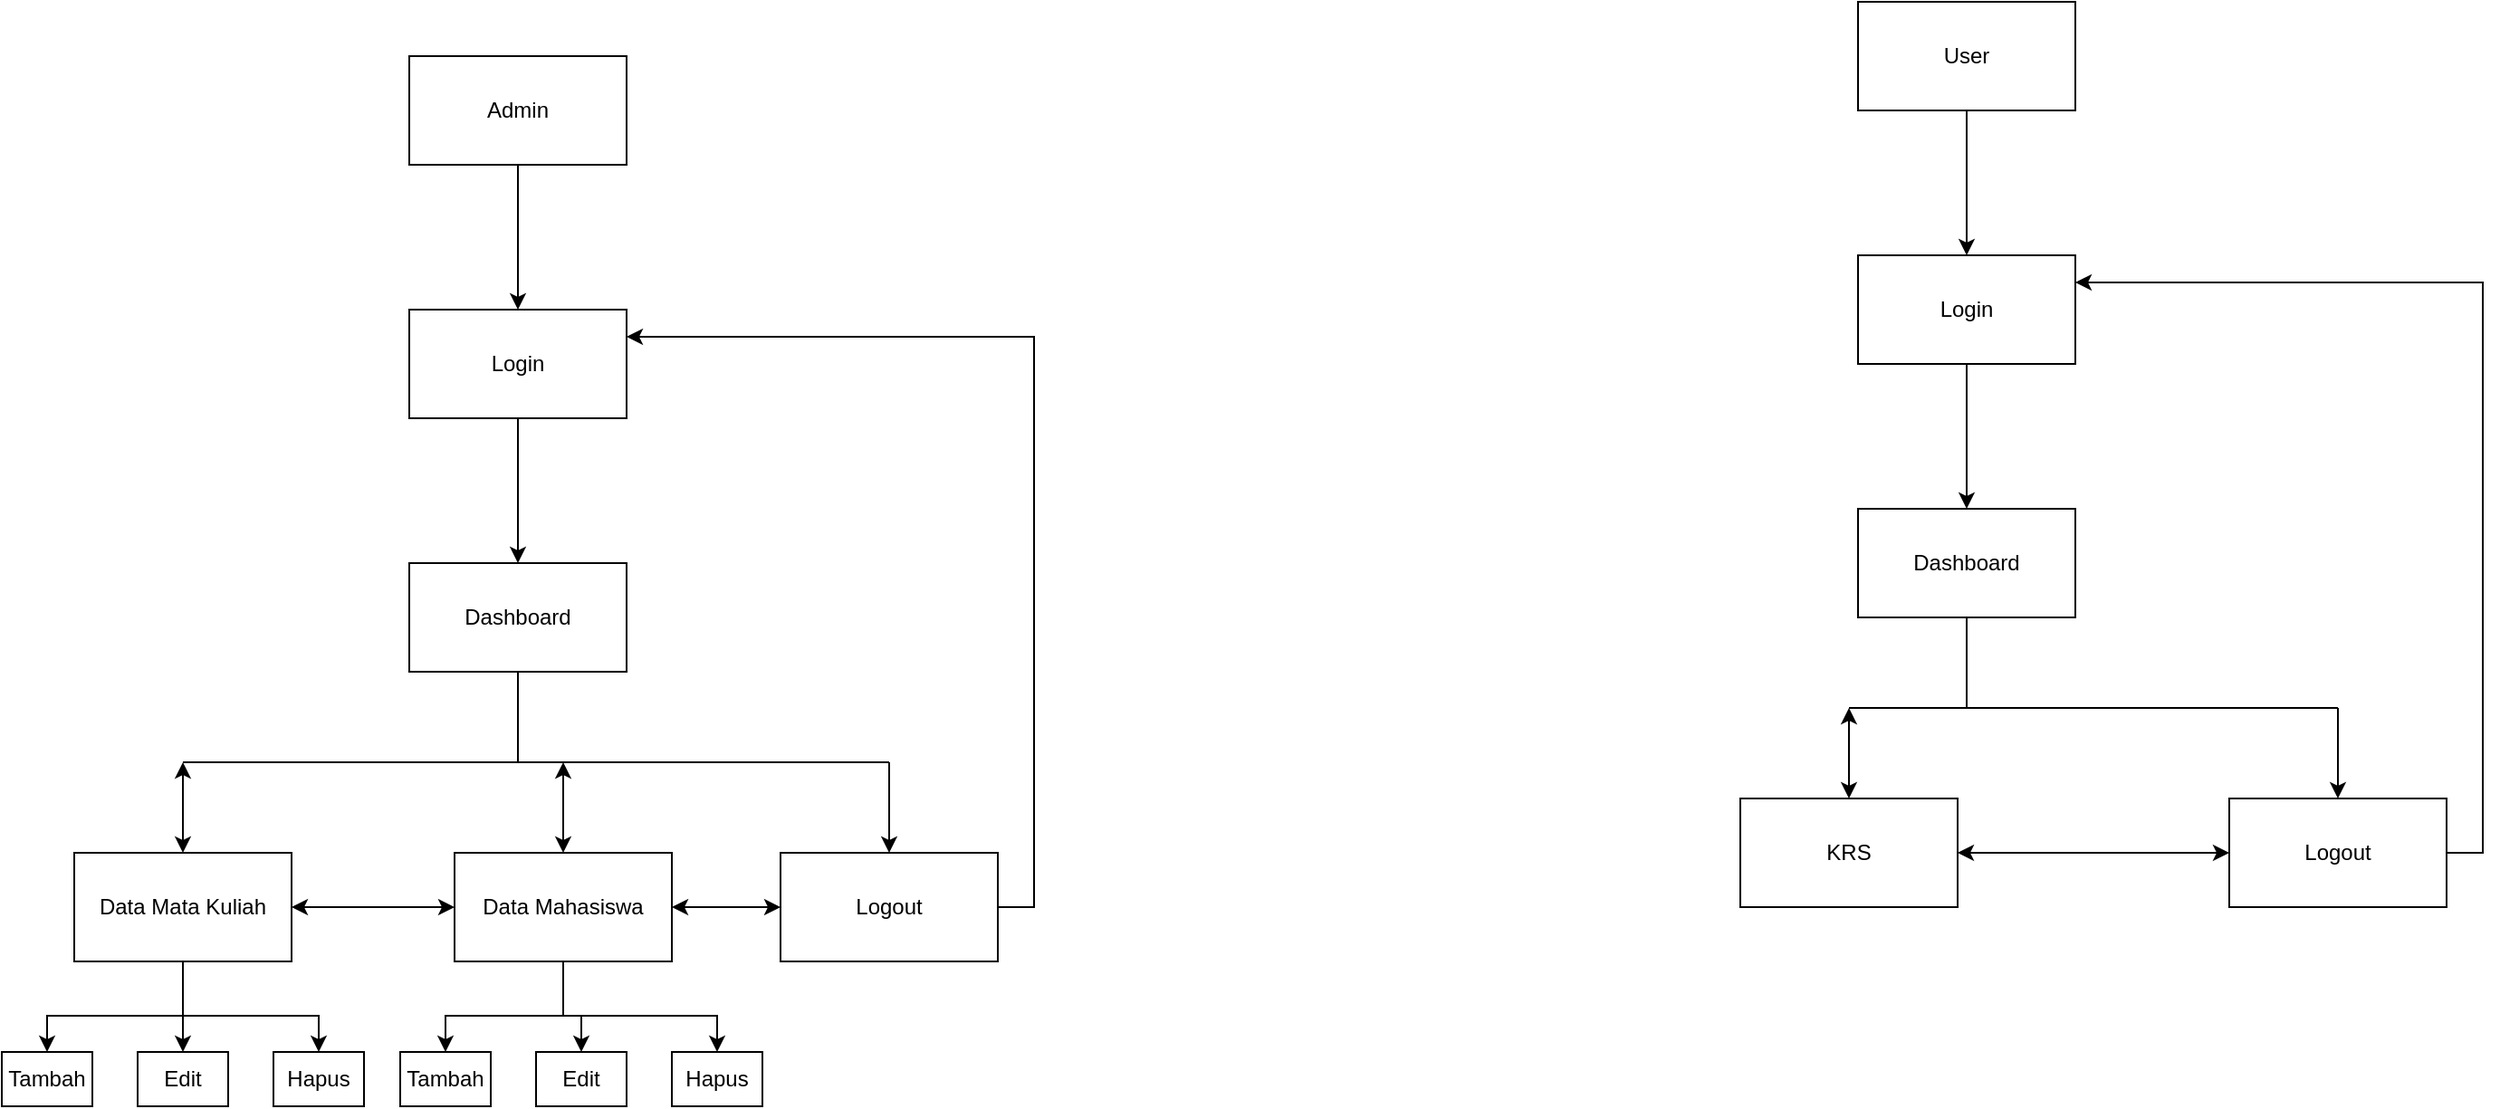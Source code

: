 <mxfile version="15.3.1" type="device"><diagram id="3UB6iUkhvwP7FIjgg6np" name="Page-1"><mxGraphModel dx="1736" dy="964" grid="1" gridSize="10" guides="1" tooltips="1" connect="1" arrows="1" fold="1" page="1" pageScale="1" pageWidth="850" pageHeight="1100" math="0" shadow="0"><root><mxCell id="0"/><mxCell id="1" parent="0"/><mxCell id="N3xLJ3Cg8tny1ivTJ4zS-3" value="" style="edgeStyle=orthogonalEdgeStyle;rounded=0;orthogonalLoop=1;jettySize=auto;html=1;" edge="1" parent="1" source="N3xLJ3Cg8tny1ivTJ4zS-1" target="N3xLJ3Cg8tny1ivTJ4zS-2"><mxGeometry relative="1" as="geometry"/></mxCell><mxCell id="N3xLJ3Cg8tny1ivTJ4zS-1" value="Admin" style="rounded=0;whiteSpace=wrap;html=1;" vertex="1" parent="1"><mxGeometry x="365" y="110" width="120" height="60" as="geometry"/></mxCell><mxCell id="N3xLJ3Cg8tny1ivTJ4zS-5" value="" style="edgeStyle=orthogonalEdgeStyle;rounded=0;orthogonalLoop=1;jettySize=auto;html=1;" edge="1" parent="1" source="N3xLJ3Cg8tny1ivTJ4zS-2" target="N3xLJ3Cg8tny1ivTJ4zS-4"><mxGeometry relative="1" as="geometry"/></mxCell><mxCell id="N3xLJ3Cg8tny1ivTJ4zS-2" value="Login" style="whiteSpace=wrap;html=1;rounded=0;" vertex="1" parent="1"><mxGeometry x="365" y="250" width="120" height="60" as="geometry"/></mxCell><mxCell id="N3xLJ3Cg8tny1ivTJ4zS-33" style="edgeStyle=orthogonalEdgeStyle;rounded=0;orthogonalLoop=1;jettySize=auto;html=1;startArrow=none;startFill=0;endArrow=none;endFill=0;" edge="1" parent="1" source="N3xLJ3Cg8tny1ivTJ4zS-4"><mxGeometry relative="1" as="geometry"><mxPoint x="425" y="500" as="targetPoint"/></mxGeometry></mxCell><mxCell id="N3xLJ3Cg8tny1ivTJ4zS-4" value="Dashboard" style="whiteSpace=wrap;html=1;rounded=0;" vertex="1" parent="1"><mxGeometry x="365" y="390" width="120" height="60" as="geometry"/></mxCell><mxCell id="N3xLJ3Cg8tny1ivTJ4zS-6" value="" style="endArrow=none;html=1;" edge="1" parent="1"><mxGeometry width="50" height="50" relative="1" as="geometry"><mxPoint x="240" y="500" as="sourcePoint"/><mxPoint x="630" y="500" as="targetPoint"/></mxGeometry></mxCell><mxCell id="N3xLJ3Cg8tny1ivTJ4zS-15" style="edgeStyle=orthogonalEdgeStyle;rounded=0;orthogonalLoop=1;jettySize=auto;html=1;entryX=0;entryY=0.5;entryDx=0;entryDy=0;startArrow=classic;startFill=1;endArrow=classic;endFill=1;" edge="1" parent="1" source="N3xLJ3Cg8tny1ivTJ4zS-8" target="N3xLJ3Cg8tny1ivTJ4zS-10"><mxGeometry relative="1" as="geometry"/></mxCell><mxCell id="N3xLJ3Cg8tny1ivTJ4zS-34" style="edgeStyle=orthogonalEdgeStyle;rounded=0;orthogonalLoop=1;jettySize=auto;html=1;startArrow=classic;startFill=1;endArrow=classic;endFill=1;" edge="1" parent="1" source="N3xLJ3Cg8tny1ivTJ4zS-8"><mxGeometry relative="1" as="geometry"><mxPoint x="450" y="500" as="targetPoint"/></mxGeometry></mxCell><mxCell id="N3xLJ3Cg8tny1ivTJ4zS-35" style="edgeStyle=orthogonalEdgeStyle;rounded=0;orthogonalLoop=1;jettySize=auto;html=1;startArrow=none;startFill=0;endArrow=none;endFill=0;" edge="1" parent="1" source="N3xLJ3Cg8tny1ivTJ4zS-8"><mxGeometry relative="1" as="geometry"><mxPoint x="450" y="640" as="targetPoint"/></mxGeometry></mxCell><mxCell id="N3xLJ3Cg8tny1ivTJ4zS-8" value="Data Mahasiswa" style="rounded=0;whiteSpace=wrap;html=1;" vertex="1" parent="1"><mxGeometry x="390" y="550" width="120" height="60" as="geometry"/></mxCell><mxCell id="N3xLJ3Cg8tny1ivTJ4zS-12" style="edgeStyle=orthogonalEdgeStyle;rounded=0;orthogonalLoop=1;jettySize=auto;html=1;startArrow=classic;startFill=1;endArrow=classic;endFill=1;" edge="1" parent="1" source="N3xLJ3Cg8tny1ivTJ4zS-9"><mxGeometry relative="1" as="geometry"><mxPoint x="240" y="500" as="targetPoint"/></mxGeometry></mxCell><mxCell id="N3xLJ3Cg8tny1ivTJ4zS-14" style="edgeStyle=orthogonalEdgeStyle;rounded=0;orthogonalLoop=1;jettySize=auto;html=1;startArrow=classic;startFill=1;endArrow=classic;endFill=1;entryX=0;entryY=0.5;entryDx=0;entryDy=0;" edge="1" parent="1" source="N3xLJ3Cg8tny1ivTJ4zS-9" target="N3xLJ3Cg8tny1ivTJ4zS-8"><mxGeometry relative="1" as="geometry"><mxPoint x="360" y="580" as="targetPoint"/></mxGeometry></mxCell><mxCell id="N3xLJ3Cg8tny1ivTJ4zS-19" style="edgeStyle=orthogonalEdgeStyle;rounded=0;orthogonalLoop=1;jettySize=auto;html=1;startArrow=none;startFill=0;endArrow=none;endFill=0;" edge="1" parent="1" source="N3xLJ3Cg8tny1ivTJ4zS-9"><mxGeometry relative="1" as="geometry"><mxPoint x="240" y="640.0" as="targetPoint"/></mxGeometry></mxCell><mxCell id="N3xLJ3Cg8tny1ivTJ4zS-9" value="Data Mata Kuliah" style="rounded=0;whiteSpace=wrap;html=1;" vertex="1" parent="1"><mxGeometry x="180" y="550" width="120" height="60" as="geometry"/></mxCell><mxCell id="N3xLJ3Cg8tny1ivTJ4zS-11" style="edgeStyle=orthogonalEdgeStyle;rounded=0;orthogonalLoop=1;jettySize=auto;html=1;startArrow=classic;startFill=1;endArrow=none;endFill=0;" edge="1" parent="1" source="N3xLJ3Cg8tny1ivTJ4zS-10"><mxGeometry relative="1" as="geometry"><mxPoint x="630" y="500" as="targetPoint"/></mxGeometry></mxCell><mxCell id="N3xLJ3Cg8tny1ivTJ4zS-17" style="edgeStyle=orthogonalEdgeStyle;rounded=0;orthogonalLoop=1;jettySize=auto;html=1;entryX=1;entryY=0.25;entryDx=0;entryDy=0;startArrow=none;startFill=0;endArrow=classic;endFill=1;" edge="1" parent="1" source="N3xLJ3Cg8tny1ivTJ4zS-10" target="N3xLJ3Cg8tny1ivTJ4zS-2"><mxGeometry relative="1" as="geometry"><Array as="points"><mxPoint x="710" y="580"/><mxPoint x="710" y="265"/></Array></mxGeometry></mxCell><mxCell id="N3xLJ3Cg8tny1ivTJ4zS-10" value="Logout" style="rounded=0;whiteSpace=wrap;html=1;" vertex="1" parent="1"><mxGeometry x="570" y="550" width="120" height="60" as="geometry"/></mxCell><mxCell id="N3xLJ3Cg8tny1ivTJ4zS-18" value="" style="endArrow=none;html=1;" edge="1" parent="1"><mxGeometry width="50" height="50" relative="1" as="geometry"><mxPoint x="170" y="640" as="sourcePoint"/><mxPoint x="310" y="640" as="targetPoint"/></mxGeometry></mxCell><mxCell id="N3xLJ3Cg8tny1ivTJ4zS-24" style="edgeStyle=orthogonalEdgeStyle;rounded=0;orthogonalLoop=1;jettySize=auto;html=1;startArrow=classic;startFill=1;endArrow=none;endFill=0;" edge="1" parent="1" source="N3xLJ3Cg8tny1ivTJ4zS-20"><mxGeometry relative="1" as="geometry"><mxPoint x="240" y="640" as="targetPoint"/></mxGeometry></mxCell><mxCell id="N3xLJ3Cg8tny1ivTJ4zS-20" value="Edit" style="rounded=0;whiteSpace=wrap;html=1;" vertex="1" parent="1"><mxGeometry x="215" y="660" width="50" height="30" as="geometry"/></mxCell><mxCell id="N3xLJ3Cg8tny1ivTJ4zS-23" style="edgeStyle=orthogonalEdgeStyle;rounded=0;orthogonalLoop=1;jettySize=auto;html=1;startArrow=classic;startFill=1;endArrow=none;endFill=0;" edge="1" parent="1" source="N3xLJ3Cg8tny1ivTJ4zS-21"><mxGeometry relative="1" as="geometry"><mxPoint x="175" y="640" as="targetPoint"/></mxGeometry></mxCell><mxCell id="N3xLJ3Cg8tny1ivTJ4zS-21" value="Tambah" style="rounded=0;whiteSpace=wrap;html=1;" vertex="1" parent="1"><mxGeometry x="140" y="660" width="50" height="30" as="geometry"/></mxCell><mxCell id="N3xLJ3Cg8tny1ivTJ4zS-25" style="edgeStyle=orthogonalEdgeStyle;rounded=0;orthogonalLoop=1;jettySize=auto;html=1;startArrow=classic;startFill=1;endArrow=none;endFill=0;" edge="1" parent="1" source="N3xLJ3Cg8tny1ivTJ4zS-22"><mxGeometry relative="1" as="geometry"><mxPoint x="305" y="640" as="targetPoint"/></mxGeometry></mxCell><mxCell id="N3xLJ3Cg8tny1ivTJ4zS-22" value="Hapus" style="rounded=0;whiteSpace=wrap;html=1;" vertex="1" parent="1"><mxGeometry x="290" y="660" width="50" height="30" as="geometry"/></mxCell><mxCell id="N3xLJ3Cg8tny1ivTJ4zS-26" value="" style="endArrow=none;html=1;" edge="1" parent="1"><mxGeometry width="50" height="50" relative="1" as="geometry"><mxPoint x="390" y="640" as="sourcePoint"/><mxPoint x="530" y="640" as="targetPoint"/></mxGeometry></mxCell><mxCell id="N3xLJ3Cg8tny1ivTJ4zS-27" style="edgeStyle=orthogonalEdgeStyle;rounded=0;orthogonalLoop=1;jettySize=auto;html=1;startArrow=classic;startFill=1;endArrow=none;endFill=0;" edge="1" parent="1" source="N3xLJ3Cg8tny1ivTJ4zS-28"><mxGeometry relative="1" as="geometry"><mxPoint x="460" y="640" as="targetPoint"/></mxGeometry></mxCell><mxCell id="N3xLJ3Cg8tny1ivTJ4zS-28" value="Edit" style="rounded=0;whiteSpace=wrap;html=1;" vertex="1" parent="1"><mxGeometry x="435" y="660" width="50" height="30" as="geometry"/></mxCell><mxCell id="N3xLJ3Cg8tny1ivTJ4zS-29" style="edgeStyle=orthogonalEdgeStyle;rounded=0;orthogonalLoop=1;jettySize=auto;html=1;startArrow=classic;startFill=1;endArrow=none;endFill=0;" edge="1" parent="1" source="N3xLJ3Cg8tny1ivTJ4zS-30"><mxGeometry relative="1" as="geometry"><mxPoint x="395" y="640" as="targetPoint"/></mxGeometry></mxCell><mxCell id="N3xLJ3Cg8tny1ivTJ4zS-30" value="Tambah" style="rounded=0;whiteSpace=wrap;html=1;" vertex="1" parent="1"><mxGeometry x="360" y="660" width="50" height="30" as="geometry"/></mxCell><mxCell id="N3xLJ3Cg8tny1ivTJ4zS-31" style="edgeStyle=orthogonalEdgeStyle;rounded=0;orthogonalLoop=1;jettySize=auto;html=1;startArrow=classic;startFill=1;endArrow=none;endFill=0;" edge="1" parent="1" source="N3xLJ3Cg8tny1ivTJ4zS-32"><mxGeometry relative="1" as="geometry"><mxPoint x="525" y="640" as="targetPoint"/></mxGeometry></mxCell><mxCell id="N3xLJ3Cg8tny1ivTJ4zS-32" value="Hapus" style="rounded=0;whiteSpace=wrap;html=1;" vertex="1" parent="1"><mxGeometry x="510" y="660" width="50" height="30" as="geometry"/></mxCell><mxCell id="N3xLJ3Cg8tny1ivTJ4zS-36" value="" style="edgeStyle=orthogonalEdgeStyle;rounded=0;orthogonalLoop=1;jettySize=auto;html=1;" edge="1" parent="1" source="N3xLJ3Cg8tny1ivTJ4zS-37" target="N3xLJ3Cg8tny1ivTJ4zS-39"><mxGeometry relative="1" as="geometry"/></mxCell><mxCell id="N3xLJ3Cg8tny1ivTJ4zS-37" value="User" style="rounded=0;whiteSpace=wrap;html=1;" vertex="1" parent="1"><mxGeometry x="1165" y="80" width="120" height="60" as="geometry"/></mxCell><mxCell id="N3xLJ3Cg8tny1ivTJ4zS-38" value="" style="edgeStyle=orthogonalEdgeStyle;rounded=0;orthogonalLoop=1;jettySize=auto;html=1;" edge="1" parent="1" source="N3xLJ3Cg8tny1ivTJ4zS-39" target="N3xLJ3Cg8tny1ivTJ4zS-41"><mxGeometry relative="1" as="geometry"/></mxCell><mxCell id="N3xLJ3Cg8tny1ivTJ4zS-39" value="Login" style="whiteSpace=wrap;html=1;rounded=0;" vertex="1" parent="1"><mxGeometry x="1165" y="220" width="120" height="60" as="geometry"/></mxCell><mxCell id="N3xLJ3Cg8tny1ivTJ4zS-40" style="edgeStyle=orthogonalEdgeStyle;rounded=0;orthogonalLoop=1;jettySize=auto;html=1;startArrow=none;startFill=0;endArrow=none;endFill=0;" edge="1" parent="1" source="N3xLJ3Cg8tny1ivTJ4zS-41"><mxGeometry relative="1" as="geometry"><mxPoint x="1225.0" y="470" as="targetPoint"/></mxGeometry></mxCell><mxCell id="N3xLJ3Cg8tny1ivTJ4zS-41" value="Dashboard" style="whiteSpace=wrap;html=1;rounded=0;" vertex="1" parent="1"><mxGeometry x="1165" y="360" width="120" height="60" as="geometry"/></mxCell><mxCell id="N3xLJ3Cg8tny1ivTJ4zS-42" value="" style="endArrow=none;html=1;" edge="1" parent="1"><mxGeometry width="50" height="50" relative="1" as="geometry"><mxPoint x="1160" y="470" as="sourcePoint"/><mxPoint x="1430" y="470" as="targetPoint"/></mxGeometry></mxCell><mxCell id="N3xLJ3Cg8tny1ivTJ4zS-51" style="edgeStyle=orthogonalEdgeStyle;rounded=0;orthogonalLoop=1;jettySize=auto;html=1;startArrow=classic;startFill=1;endArrow=none;endFill=0;" edge="1" parent="1" source="N3xLJ3Cg8tny1ivTJ4zS-53"><mxGeometry relative="1" as="geometry"><mxPoint x="1430" y="470" as="targetPoint"/></mxGeometry></mxCell><mxCell id="N3xLJ3Cg8tny1ivTJ4zS-52" style="edgeStyle=orthogonalEdgeStyle;rounded=0;orthogonalLoop=1;jettySize=auto;html=1;entryX=1;entryY=0.25;entryDx=0;entryDy=0;startArrow=none;startFill=0;endArrow=classic;endFill=1;" edge="1" parent="1" source="N3xLJ3Cg8tny1ivTJ4zS-53" target="N3xLJ3Cg8tny1ivTJ4zS-39"><mxGeometry relative="1" as="geometry"><Array as="points"><mxPoint x="1510" y="550"/><mxPoint x="1510" y="235"/></Array></mxGeometry></mxCell><mxCell id="N3xLJ3Cg8tny1ivTJ4zS-53" value="Logout" style="rounded=0;whiteSpace=wrap;html=1;" vertex="1" parent="1"><mxGeometry x="1370" y="520" width="120" height="60" as="geometry"/></mxCell><mxCell id="N3xLJ3Cg8tny1ivTJ4zS-69" style="edgeStyle=orthogonalEdgeStyle;rounded=0;orthogonalLoop=1;jettySize=auto;html=1;startArrow=classic;startFill=1;endArrow=classic;endFill=1;" edge="1" parent="1" source="N3xLJ3Cg8tny1ivTJ4zS-68"><mxGeometry relative="1" as="geometry"><mxPoint x="1160" y="470" as="targetPoint"/></mxGeometry></mxCell><mxCell id="N3xLJ3Cg8tny1ivTJ4zS-70" style="edgeStyle=orthogonalEdgeStyle;rounded=0;orthogonalLoop=1;jettySize=auto;html=1;entryX=0;entryY=0.5;entryDx=0;entryDy=0;startArrow=classic;startFill=1;endArrow=classic;endFill=1;" edge="1" parent="1" source="N3xLJ3Cg8tny1ivTJ4zS-68" target="N3xLJ3Cg8tny1ivTJ4zS-53"><mxGeometry relative="1" as="geometry"/></mxCell><mxCell id="N3xLJ3Cg8tny1ivTJ4zS-68" value="KRS" style="rounded=0;whiteSpace=wrap;html=1;" vertex="1" parent="1"><mxGeometry x="1100" y="520" width="120" height="60" as="geometry"/></mxCell></root></mxGraphModel></diagram></mxfile>